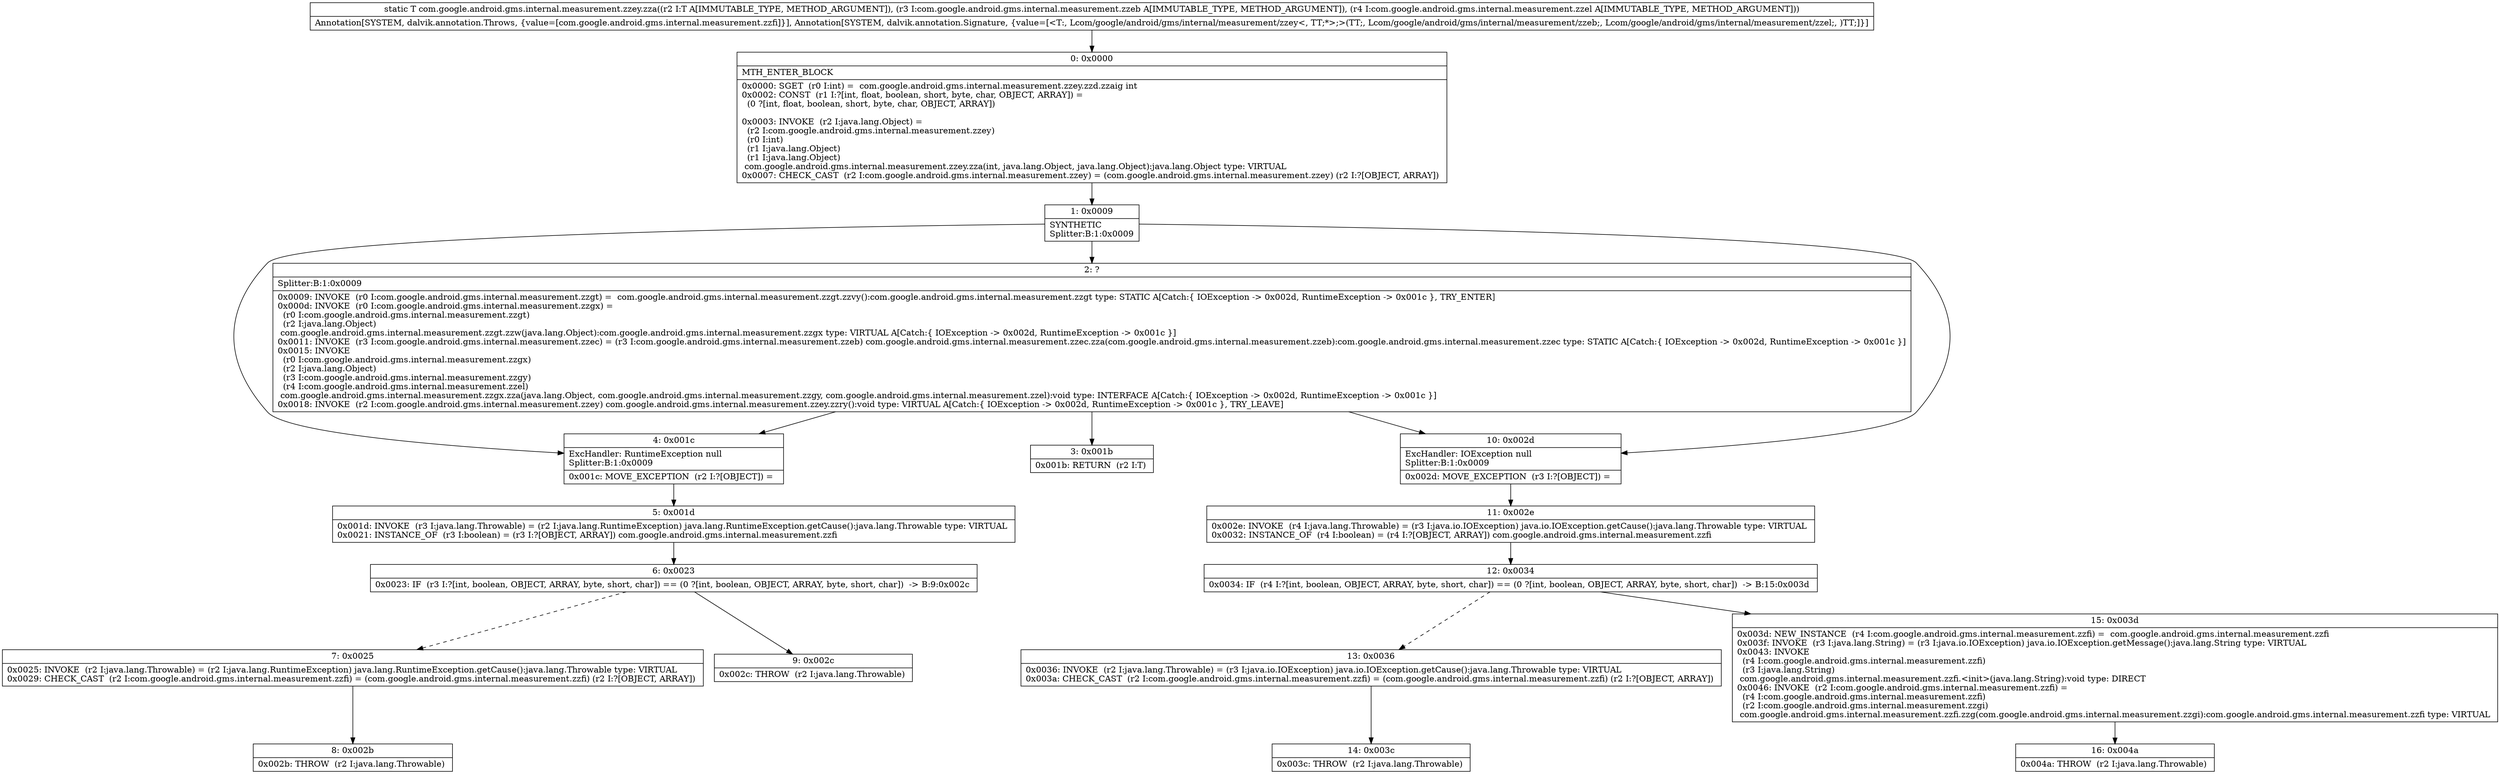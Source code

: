 digraph "CFG forcom.google.android.gms.internal.measurement.zzey.zza(Lcom\/google\/android\/gms\/internal\/measurement\/zzey;Lcom\/google\/android\/gms\/internal\/measurement\/zzeb;Lcom\/google\/android\/gms\/internal\/measurement\/zzel;)Lcom\/google\/android\/gms\/internal\/measurement\/zzey;" {
Node_0 [shape=record,label="{0\:\ 0x0000|MTH_ENTER_BLOCK\l|0x0000: SGET  (r0 I:int) =  com.google.android.gms.internal.measurement.zzey.zzd.zzaig int \l0x0002: CONST  (r1 I:?[int, float, boolean, short, byte, char, OBJECT, ARRAY]) = \l  (0 ?[int, float, boolean, short, byte, char, OBJECT, ARRAY])\l \l0x0003: INVOKE  (r2 I:java.lang.Object) = \l  (r2 I:com.google.android.gms.internal.measurement.zzey)\l  (r0 I:int)\l  (r1 I:java.lang.Object)\l  (r1 I:java.lang.Object)\l com.google.android.gms.internal.measurement.zzey.zza(int, java.lang.Object, java.lang.Object):java.lang.Object type: VIRTUAL \l0x0007: CHECK_CAST  (r2 I:com.google.android.gms.internal.measurement.zzey) = (com.google.android.gms.internal.measurement.zzey) (r2 I:?[OBJECT, ARRAY]) \l}"];
Node_1 [shape=record,label="{1\:\ 0x0009|SYNTHETIC\lSplitter:B:1:0x0009\l}"];
Node_2 [shape=record,label="{2\:\ ?|Splitter:B:1:0x0009\l|0x0009: INVOKE  (r0 I:com.google.android.gms.internal.measurement.zzgt) =  com.google.android.gms.internal.measurement.zzgt.zzvy():com.google.android.gms.internal.measurement.zzgt type: STATIC A[Catch:\{ IOException \-\> 0x002d, RuntimeException \-\> 0x001c \}, TRY_ENTER]\l0x000d: INVOKE  (r0 I:com.google.android.gms.internal.measurement.zzgx) = \l  (r0 I:com.google.android.gms.internal.measurement.zzgt)\l  (r2 I:java.lang.Object)\l com.google.android.gms.internal.measurement.zzgt.zzw(java.lang.Object):com.google.android.gms.internal.measurement.zzgx type: VIRTUAL A[Catch:\{ IOException \-\> 0x002d, RuntimeException \-\> 0x001c \}]\l0x0011: INVOKE  (r3 I:com.google.android.gms.internal.measurement.zzec) = (r3 I:com.google.android.gms.internal.measurement.zzeb) com.google.android.gms.internal.measurement.zzec.zza(com.google.android.gms.internal.measurement.zzeb):com.google.android.gms.internal.measurement.zzec type: STATIC A[Catch:\{ IOException \-\> 0x002d, RuntimeException \-\> 0x001c \}]\l0x0015: INVOKE  \l  (r0 I:com.google.android.gms.internal.measurement.zzgx)\l  (r2 I:java.lang.Object)\l  (r3 I:com.google.android.gms.internal.measurement.zzgy)\l  (r4 I:com.google.android.gms.internal.measurement.zzel)\l com.google.android.gms.internal.measurement.zzgx.zza(java.lang.Object, com.google.android.gms.internal.measurement.zzgy, com.google.android.gms.internal.measurement.zzel):void type: INTERFACE A[Catch:\{ IOException \-\> 0x002d, RuntimeException \-\> 0x001c \}]\l0x0018: INVOKE  (r2 I:com.google.android.gms.internal.measurement.zzey) com.google.android.gms.internal.measurement.zzey.zzry():void type: VIRTUAL A[Catch:\{ IOException \-\> 0x002d, RuntimeException \-\> 0x001c \}, TRY_LEAVE]\l}"];
Node_3 [shape=record,label="{3\:\ 0x001b|0x001b: RETURN  (r2 I:T) \l}"];
Node_4 [shape=record,label="{4\:\ 0x001c|ExcHandler: RuntimeException null\lSplitter:B:1:0x0009\l|0x001c: MOVE_EXCEPTION  (r2 I:?[OBJECT]) =  \l}"];
Node_5 [shape=record,label="{5\:\ 0x001d|0x001d: INVOKE  (r3 I:java.lang.Throwable) = (r2 I:java.lang.RuntimeException) java.lang.RuntimeException.getCause():java.lang.Throwable type: VIRTUAL \l0x0021: INSTANCE_OF  (r3 I:boolean) = (r3 I:?[OBJECT, ARRAY]) com.google.android.gms.internal.measurement.zzfi \l}"];
Node_6 [shape=record,label="{6\:\ 0x0023|0x0023: IF  (r3 I:?[int, boolean, OBJECT, ARRAY, byte, short, char]) == (0 ?[int, boolean, OBJECT, ARRAY, byte, short, char])  \-\> B:9:0x002c \l}"];
Node_7 [shape=record,label="{7\:\ 0x0025|0x0025: INVOKE  (r2 I:java.lang.Throwable) = (r2 I:java.lang.RuntimeException) java.lang.RuntimeException.getCause():java.lang.Throwable type: VIRTUAL \l0x0029: CHECK_CAST  (r2 I:com.google.android.gms.internal.measurement.zzfi) = (com.google.android.gms.internal.measurement.zzfi) (r2 I:?[OBJECT, ARRAY]) \l}"];
Node_8 [shape=record,label="{8\:\ 0x002b|0x002b: THROW  (r2 I:java.lang.Throwable) \l}"];
Node_9 [shape=record,label="{9\:\ 0x002c|0x002c: THROW  (r2 I:java.lang.Throwable) \l}"];
Node_10 [shape=record,label="{10\:\ 0x002d|ExcHandler: IOException null\lSplitter:B:1:0x0009\l|0x002d: MOVE_EXCEPTION  (r3 I:?[OBJECT]) =  \l}"];
Node_11 [shape=record,label="{11\:\ 0x002e|0x002e: INVOKE  (r4 I:java.lang.Throwable) = (r3 I:java.io.IOException) java.io.IOException.getCause():java.lang.Throwable type: VIRTUAL \l0x0032: INSTANCE_OF  (r4 I:boolean) = (r4 I:?[OBJECT, ARRAY]) com.google.android.gms.internal.measurement.zzfi \l}"];
Node_12 [shape=record,label="{12\:\ 0x0034|0x0034: IF  (r4 I:?[int, boolean, OBJECT, ARRAY, byte, short, char]) == (0 ?[int, boolean, OBJECT, ARRAY, byte, short, char])  \-\> B:15:0x003d \l}"];
Node_13 [shape=record,label="{13\:\ 0x0036|0x0036: INVOKE  (r2 I:java.lang.Throwable) = (r3 I:java.io.IOException) java.io.IOException.getCause():java.lang.Throwable type: VIRTUAL \l0x003a: CHECK_CAST  (r2 I:com.google.android.gms.internal.measurement.zzfi) = (com.google.android.gms.internal.measurement.zzfi) (r2 I:?[OBJECT, ARRAY]) \l}"];
Node_14 [shape=record,label="{14\:\ 0x003c|0x003c: THROW  (r2 I:java.lang.Throwable) \l}"];
Node_15 [shape=record,label="{15\:\ 0x003d|0x003d: NEW_INSTANCE  (r4 I:com.google.android.gms.internal.measurement.zzfi) =  com.google.android.gms.internal.measurement.zzfi \l0x003f: INVOKE  (r3 I:java.lang.String) = (r3 I:java.io.IOException) java.io.IOException.getMessage():java.lang.String type: VIRTUAL \l0x0043: INVOKE  \l  (r4 I:com.google.android.gms.internal.measurement.zzfi)\l  (r3 I:java.lang.String)\l com.google.android.gms.internal.measurement.zzfi.\<init\>(java.lang.String):void type: DIRECT \l0x0046: INVOKE  (r2 I:com.google.android.gms.internal.measurement.zzfi) = \l  (r4 I:com.google.android.gms.internal.measurement.zzfi)\l  (r2 I:com.google.android.gms.internal.measurement.zzgi)\l com.google.android.gms.internal.measurement.zzfi.zzg(com.google.android.gms.internal.measurement.zzgi):com.google.android.gms.internal.measurement.zzfi type: VIRTUAL \l}"];
Node_16 [shape=record,label="{16\:\ 0x004a|0x004a: THROW  (r2 I:java.lang.Throwable) \l}"];
MethodNode[shape=record,label="{static T com.google.android.gms.internal.measurement.zzey.zza((r2 I:T A[IMMUTABLE_TYPE, METHOD_ARGUMENT]), (r3 I:com.google.android.gms.internal.measurement.zzeb A[IMMUTABLE_TYPE, METHOD_ARGUMENT]), (r4 I:com.google.android.gms.internal.measurement.zzel A[IMMUTABLE_TYPE, METHOD_ARGUMENT]))  | Annotation[SYSTEM, dalvik.annotation.Throws, \{value=[com.google.android.gms.internal.measurement.zzfi]\}], Annotation[SYSTEM, dalvik.annotation.Signature, \{value=[\<T:, Lcom\/google\/android\/gms\/internal\/measurement\/zzey\<, TT;*\>;\>(TT;, Lcom\/google\/android\/gms\/internal\/measurement\/zzeb;, Lcom\/google\/android\/gms\/internal\/measurement\/zzel;, )TT;]\}]\l}"];
MethodNode -> Node_0;
Node_0 -> Node_1;
Node_1 -> Node_2;
Node_1 -> Node_10;
Node_1 -> Node_4;
Node_2 -> Node_3;
Node_2 -> Node_10;
Node_2 -> Node_4;
Node_4 -> Node_5;
Node_5 -> Node_6;
Node_6 -> Node_7[style=dashed];
Node_6 -> Node_9;
Node_7 -> Node_8;
Node_10 -> Node_11;
Node_11 -> Node_12;
Node_12 -> Node_13[style=dashed];
Node_12 -> Node_15;
Node_13 -> Node_14;
Node_15 -> Node_16;
}

